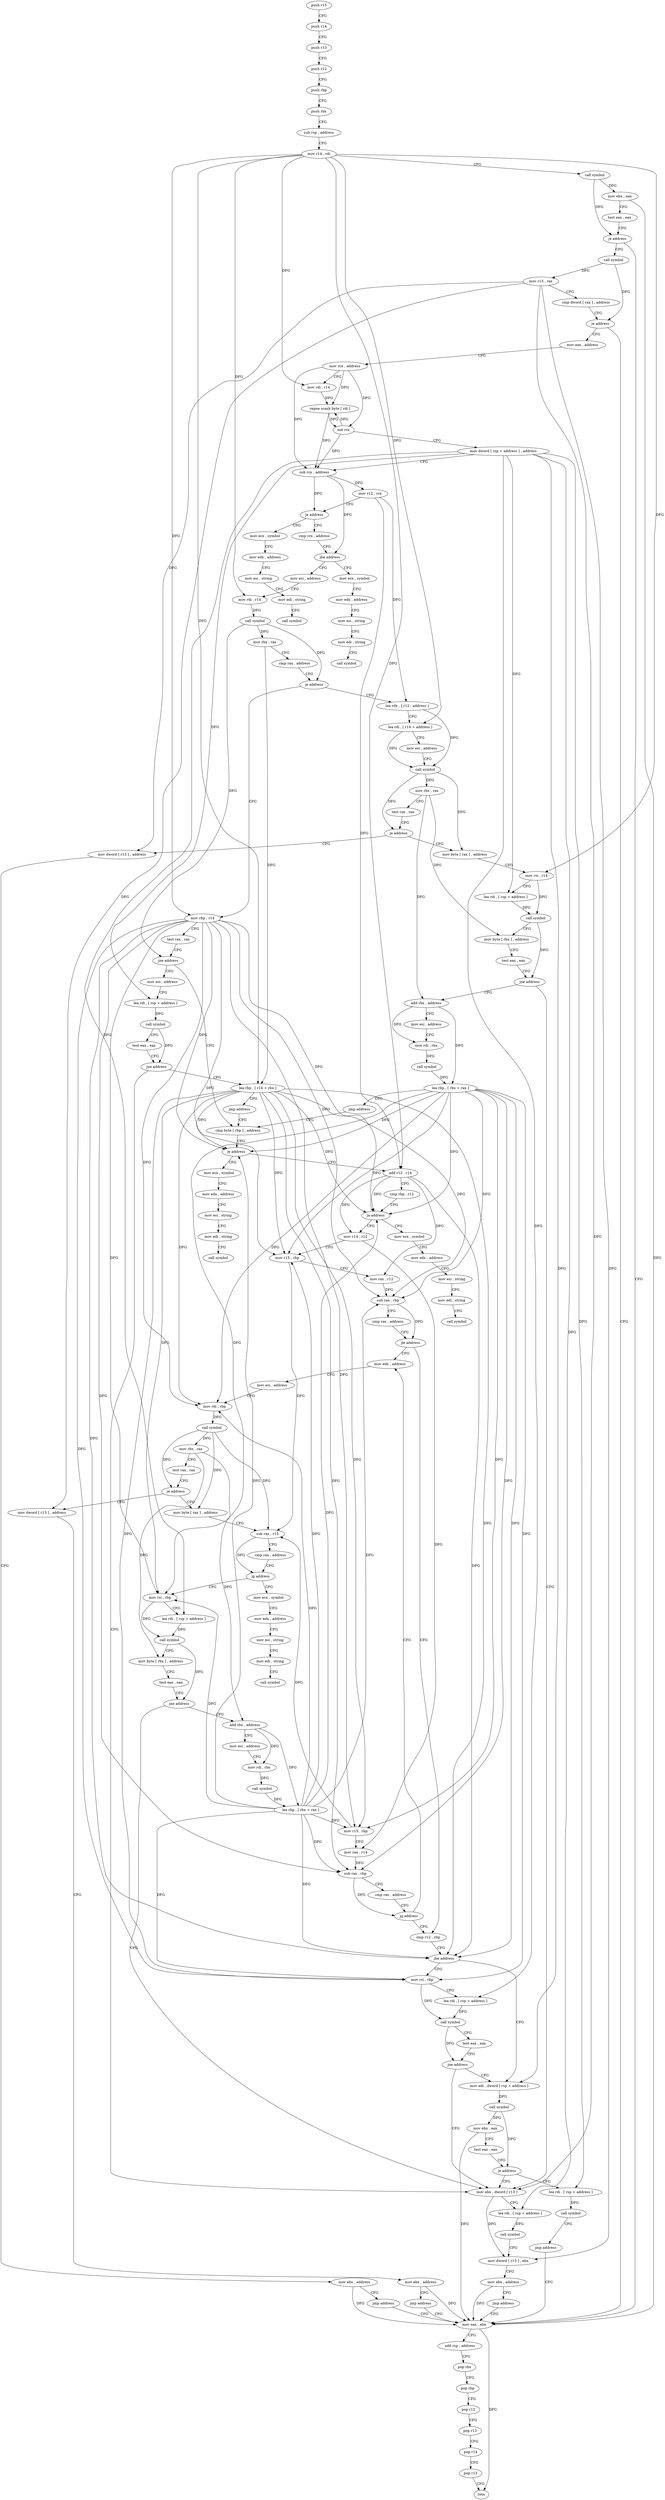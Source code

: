 digraph "func" {
"4397984" [label = "push r15" ]
"4397986" [label = "push r14" ]
"4397988" [label = "push r13" ]
"4397990" [label = "push r12" ]
"4397992" [label = "push rbp" ]
"4397993" [label = "push rbx" ]
"4397994" [label = "sub rsp , address" ]
"4397998" [label = "mov r14 , rdi" ]
"4398001" [label = "call symbol" ]
"4398006" [label = "mov ebx , eax" ]
"4398008" [label = "test eax , eax" ]
"4398010" [label = "je address" ]
"4398025" [label = "mov eax , ebx" ]
"4398012" [label = "call symbol" ]
"4398027" [label = "add rsp , address" ]
"4398031" [label = "pop rbx" ]
"4398032" [label = "pop rbp" ]
"4398033" [label = "pop r12" ]
"4398035" [label = "pop r13" ]
"4398037" [label = "pop r14" ]
"4398039" [label = "pop r15" ]
"4398041" [label = "retn" ]
"4398017" [label = "mov r13 , rax" ]
"4398020" [label = "cmp dword [ rax ] , address" ]
"4398023" [label = "je address" ]
"4398042" [label = "mov eax , address" ]
"4398047" [label = "mov rcx , address" ]
"4398054" [label = "mov rdi , r14" ]
"4398057" [label = "repne scasb byte [ rdi ]" ]
"4398059" [label = "not rcx" ]
"4398062" [label = "mov dword [ rsp + address ] , address" ]
"4398070" [label = "sub rcx , address" ]
"4398074" [label = "mov r12 , rcx" ]
"4398077" [label = "je address" ]
"4398351" [label = "mov ecx , symbol" ]
"4398083" [label = "cmp rcx , address" ]
"4398356" [label = "mov edx , address" ]
"4398361" [label = "mov esi , string" ]
"4398366" [label = "mov edi , string" ]
"4398371" [label = "call symbol" ]
"4398090" [label = "jbe address" ]
"4398376" [label = "mov ecx , symbol" ]
"4398096" [label = "mov esi , address" ]
"4398381" [label = "mov edx , address" ]
"4398386" [label = "mov esi , string" ]
"4398391" [label = "mov edi , string" ]
"4398396" [label = "call symbol" ]
"4398101" [label = "mov rdi , r14" ]
"4398104" [label = "call symbol" ]
"4398109" [label = "mov rbx , rax" ]
"4398112" [label = "cmp rax , address" ]
"4398116" [label = "je address" ]
"4398401" [label = "lea rdx , [ r12 - address ]" ]
"4398122" [label = "mov rbp , r14" ]
"4398406" [label = "lea rdi , [ r14 + address ]" ]
"4398410" [label = "mov esi , address" ]
"4398415" [label = "call symbol" ]
"4398420" [label = "mov rbx , rax" ]
"4398423" [label = "test rax , rax" ]
"4398426" [label = "je address" ]
"4398477" [label = "mov dword [ r13 ] , address" ]
"4398428" [label = "mov byte [ rax ] , address" ]
"4398125" [label = "test rax , rax" ]
"4398128" [label = "jne address" ]
"4398495" [label = "mov esi , address" ]
"4398134" [label = "cmp byte [ rbp ] , address" ]
"4398485" [label = "mov ebx , address" ]
"4398490" [label = "jmp address" ]
"4398431" [label = "mov rsi , r14" ]
"4398434" [label = "lea rdi , [ rsp + address ]" ]
"4398439" [label = "call symbol" ]
"4398444" [label = "mov byte [ rbx ] , address" ]
"4398447" [label = "test eax , eax" ]
"4398449" [label = "jne address" ]
"4398323" [label = "mov ebx , dword [ r13 ]" ]
"4398451" [label = "add rbx , address" ]
"4398500" [label = "lea rdi , [ rsp + address ]" ]
"4398505" [label = "call symbol" ]
"4398510" [label = "test eax , eax" ]
"4398512" [label = "jne address" ]
"4398518" [label = "lea rbp , [ r14 + rbx ]" ]
"4398138" [label = "je address" ]
"4398527" [label = "mov ecx , symbol" ]
"4398144" [label = "add r12 , r14" ]
"4398327" [label = "lea rdi , [ rsp + address ]" ]
"4398332" [label = "call symbol" ]
"4398337" [label = "mov dword [ r13 ] , ebx" ]
"4398341" [label = "mov ebx , address" ]
"4398346" [label = "jmp address" ]
"4398455" [label = "mov esi , address" ]
"4398460" [label = "mov rdi , rbx" ]
"4398463" [label = "call symbol" ]
"4398468" [label = "lea rbp , [ rbx + rax ]" ]
"4398472" [label = "jmp address" ]
"4398522" [label = "jmp address" ]
"4398532" [label = "mov edx , address" ]
"4398537" [label = "mov esi , string" ]
"4398542" [label = "mov edi , string" ]
"4398547" [label = "call symbol" ]
"4398147" [label = "cmp rbp , r12" ]
"4398150" [label = "ja address" ]
"4398552" [label = "mov ecx , symbol" ]
"4398156" [label = "mov r14 , r12" ]
"4398557" [label = "mov edx , address" ]
"4398562" [label = "mov esi , string" ]
"4398567" [label = "mov edi , string" ]
"4398572" [label = "call symbol" ]
"4398159" [label = "mov r15 , rbp" ]
"4398162" [label = "mov rax , r12" ]
"4398165" [label = "sub rax , rbp" ]
"4398168" [label = "cmp rax , address" ]
"4398174" [label = "jle address" ]
"4398282" [label = "cmp r12 , rbp" ]
"4398176" [label = "mov edx , address" ]
"4398285" [label = "jbe address" ]
"4398304" [label = "mov edi , dword [ rsp + address ]" ]
"4398287" [label = "mov rsi , rbp" ]
"4398181" [label = "mov esi , address" ]
"4398186" [label = "mov rdi , rbp" ]
"4398189" [label = "call symbol" ]
"4398194" [label = "mov rbx , rax" ]
"4398197" [label = "test rax , rax" ]
"4398200" [label = "je address" ]
"4398577" [label = "mov dword [ r13 ] , address" ]
"4398206" [label = "mov byte [ rax ] , address" ]
"4398308" [label = "call symbol" ]
"4398313" [label = "mov ebx , eax" ]
"4398315" [label = "test eax , eax" ]
"4398317" [label = "je address" ]
"4398620" [label = "lea rdi , [ rsp + address ]" ]
"4398290" [label = "lea rdi , [ rsp + address ]" ]
"4398295" [label = "call symbol" ]
"4398300" [label = "test eax , eax" ]
"4398302" [label = "jne address" ]
"4398585" [label = "mov ebx , address" ]
"4398590" [label = "jmp address" ]
"4398209" [label = "sub rax , r15" ]
"4398212" [label = "cmp rax , address" ]
"4398218" [label = "jg address" ]
"4398595" [label = "mov ecx , symbol" ]
"4398224" [label = "mov rsi , rbp" ]
"4398625" [label = "call symbol" ]
"4398630" [label = "jmp address" ]
"4398600" [label = "mov edx , address" ]
"4398605" [label = "mov esi , string" ]
"4398610" [label = "mov edi , string" ]
"4398615" [label = "call symbol" ]
"4398227" [label = "lea rdi , [ rsp + address ]" ]
"4398232" [label = "call symbol" ]
"4398237" [label = "mov byte [ rbx ] , address" ]
"4398240" [label = "test eax , eax" ]
"4398242" [label = "jne address" ]
"4398244" [label = "add rbx , address" ]
"4398248" [label = "mov esi , address" ]
"4398253" [label = "mov rdi , rbx" ]
"4398256" [label = "call symbol" ]
"4398261" [label = "lea rbp , [ rbx + rax ]" ]
"4398265" [label = "mov r15 , rbp" ]
"4398268" [label = "mov rax , r14" ]
"4398271" [label = "sub rax , rbp" ]
"4398274" [label = "cmp rax , address" ]
"4398280" [label = "jg address" ]
"4397984" -> "4397986" [ label = "CFG" ]
"4397986" -> "4397988" [ label = "CFG" ]
"4397988" -> "4397990" [ label = "CFG" ]
"4397990" -> "4397992" [ label = "CFG" ]
"4397992" -> "4397993" [ label = "CFG" ]
"4397993" -> "4397994" [ label = "CFG" ]
"4397994" -> "4397998" [ label = "CFG" ]
"4397998" -> "4398001" [ label = "CFG" ]
"4397998" -> "4398054" [ label = "DFG" ]
"4397998" -> "4398101" [ label = "DFG" ]
"4397998" -> "4398406" [ label = "DFG" ]
"4397998" -> "4398122" [ label = "DFG" ]
"4397998" -> "4398431" [ label = "DFG" ]
"4397998" -> "4398518" [ label = "DFG" ]
"4397998" -> "4398144" [ label = "DFG" ]
"4398001" -> "4398006" [ label = "DFG" ]
"4398001" -> "4398010" [ label = "DFG" ]
"4398006" -> "4398008" [ label = "CFG" ]
"4398006" -> "4398025" [ label = "DFG" ]
"4398008" -> "4398010" [ label = "CFG" ]
"4398010" -> "4398025" [ label = "CFG" ]
"4398010" -> "4398012" [ label = "CFG" ]
"4398025" -> "4398027" [ label = "CFG" ]
"4398025" -> "4398041" [ label = "DFG" ]
"4398012" -> "4398017" [ label = "DFG" ]
"4398012" -> "4398023" [ label = "DFG" ]
"4398027" -> "4398031" [ label = "CFG" ]
"4398031" -> "4398032" [ label = "CFG" ]
"4398032" -> "4398033" [ label = "CFG" ]
"4398033" -> "4398035" [ label = "CFG" ]
"4398035" -> "4398037" [ label = "CFG" ]
"4398037" -> "4398039" [ label = "CFG" ]
"4398039" -> "4398041" [ label = "CFG" ]
"4398017" -> "4398020" [ label = "CFG" ]
"4398017" -> "4398477" [ label = "DFG" ]
"4398017" -> "4398323" [ label = "DFG" ]
"4398017" -> "4398337" [ label = "DFG" ]
"4398017" -> "4398577" [ label = "DFG" ]
"4398020" -> "4398023" [ label = "CFG" ]
"4398023" -> "4398042" [ label = "CFG" ]
"4398023" -> "4398025" [ label = "CFG" ]
"4398042" -> "4398047" [ label = "CFG" ]
"4398047" -> "4398054" [ label = "CFG" ]
"4398047" -> "4398057" [ label = "DFG" ]
"4398047" -> "4398059" [ label = "DFG" ]
"4398047" -> "4398070" [ label = "DFG" ]
"4398054" -> "4398057" [ label = "DFG" ]
"4398057" -> "4398059" [ label = "DFG" ]
"4398057" -> "4398070" [ label = "DFG" ]
"4398059" -> "4398062" [ label = "CFG" ]
"4398059" -> "4398057" [ label = "DFG" ]
"4398059" -> "4398070" [ label = "DFG" ]
"4398062" -> "4398070" [ label = "CFG" ]
"4398062" -> "4398304" [ label = "DFG" ]
"4398062" -> "4398434" [ label = "DFG" ]
"4398062" -> "4398500" [ label = "DFG" ]
"4398062" -> "4398327" [ label = "DFG" ]
"4398062" -> "4398290" [ label = "DFG" ]
"4398062" -> "4398620" [ label = "DFG" ]
"4398062" -> "4398227" [ label = "DFG" ]
"4398070" -> "4398074" [ label = "DFG" ]
"4398070" -> "4398090" [ label = "DFG" ]
"4398070" -> "4398077" [ label = "DFG" ]
"4398074" -> "4398077" [ label = "CFG" ]
"4398074" -> "4398401" [ label = "DFG" ]
"4398074" -> "4398144" [ label = "DFG" ]
"4398077" -> "4398351" [ label = "CFG" ]
"4398077" -> "4398083" [ label = "CFG" ]
"4398351" -> "4398356" [ label = "CFG" ]
"4398083" -> "4398090" [ label = "CFG" ]
"4398356" -> "4398361" [ label = "CFG" ]
"4398361" -> "4398366" [ label = "CFG" ]
"4398366" -> "4398371" [ label = "CFG" ]
"4398090" -> "4398376" [ label = "CFG" ]
"4398090" -> "4398096" [ label = "CFG" ]
"4398376" -> "4398381" [ label = "CFG" ]
"4398096" -> "4398101" [ label = "CFG" ]
"4398381" -> "4398386" [ label = "CFG" ]
"4398386" -> "4398391" [ label = "CFG" ]
"4398391" -> "4398396" [ label = "CFG" ]
"4398101" -> "4398104" [ label = "DFG" ]
"4398104" -> "4398109" [ label = "DFG" ]
"4398104" -> "4398116" [ label = "DFG" ]
"4398104" -> "4398128" [ label = "DFG" ]
"4398109" -> "4398112" [ label = "CFG" ]
"4398109" -> "4398518" [ label = "DFG" ]
"4398112" -> "4398116" [ label = "CFG" ]
"4398116" -> "4398401" [ label = "CFG" ]
"4398116" -> "4398122" [ label = "CFG" ]
"4398401" -> "4398406" [ label = "CFG" ]
"4398401" -> "4398415" [ label = "DFG" ]
"4398122" -> "4398125" [ label = "CFG" ]
"4398122" -> "4398138" [ label = "DFG" ]
"4398122" -> "4398150" [ label = "DFG" ]
"4398122" -> "4398159" [ label = "DFG" ]
"4398122" -> "4398165" [ label = "DFG" ]
"4398122" -> "4398285" [ label = "DFG" ]
"4398122" -> "4398186" [ label = "DFG" ]
"4398122" -> "4398287" [ label = "DFG" ]
"4398122" -> "4398224" [ label = "DFG" ]
"4398122" -> "4398265" [ label = "DFG" ]
"4398122" -> "4398271" [ label = "DFG" ]
"4398406" -> "4398410" [ label = "CFG" ]
"4398406" -> "4398415" [ label = "DFG" ]
"4398410" -> "4398415" [ label = "CFG" ]
"4398415" -> "4398420" [ label = "DFG" ]
"4398415" -> "4398426" [ label = "DFG" ]
"4398415" -> "4398428" [ label = "DFG" ]
"4398420" -> "4398423" [ label = "CFG" ]
"4398420" -> "4398444" [ label = "DFG" ]
"4398420" -> "4398451" [ label = "DFG" ]
"4398423" -> "4398426" [ label = "CFG" ]
"4398426" -> "4398477" [ label = "CFG" ]
"4398426" -> "4398428" [ label = "CFG" ]
"4398477" -> "4398485" [ label = "CFG" ]
"4398428" -> "4398431" [ label = "CFG" ]
"4398125" -> "4398128" [ label = "CFG" ]
"4398128" -> "4398495" [ label = "CFG" ]
"4398128" -> "4398134" [ label = "CFG" ]
"4398495" -> "4398500" [ label = "CFG" ]
"4398134" -> "4398138" [ label = "CFG" ]
"4398485" -> "4398490" [ label = "CFG" ]
"4398485" -> "4398025" [ label = "DFG" ]
"4398490" -> "4398025" [ label = "CFG" ]
"4398431" -> "4398434" [ label = "CFG" ]
"4398431" -> "4398439" [ label = "DFG" ]
"4398434" -> "4398439" [ label = "DFG" ]
"4398439" -> "4398444" [ label = "CFG" ]
"4398439" -> "4398449" [ label = "DFG" ]
"4398444" -> "4398447" [ label = "CFG" ]
"4398447" -> "4398449" [ label = "CFG" ]
"4398449" -> "4398323" [ label = "CFG" ]
"4398449" -> "4398451" [ label = "CFG" ]
"4398323" -> "4398327" [ label = "CFG" ]
"4398323" -> "4398337" [ label = "DFG" ]
"4398451" -> "4398455" [ label = "CFG" ]
"4398451" -> "4398460" [ label = "DFG" ]
"4398451" -> "4398468" [ label = "DFG" ]
"4398500" -> "4398505" [ label = "DFG" ]
"4398505" -> "4398510" [ label = "CFG" ]
"4398505" -> "4398512" [ label = "DFG" ]
"4398510" -> "4398512" [ label = "CFG" ]
"4398512" -> "4398323" [ label = "CFG" ]
"4398512" -> "4398518" [ label = "CFG" ]
"4398518" -> "4398522" [ label = "CFG" ]
"4398518" -> "4398138" [ label = "DFG" ]
"4398518" -> "4398150" [ label = "DFG" ]
"4398518" -> "4398159" [ label = "DFG" ]
"4398518" -> "4398165" [ label = "DFG" ]
"4398518" -> "4398285" [ label = "DFG" ]
"4398518" -> "4398186" [ label = "DFG" ]
"4398518" -> "4398287" [ label = "DFG" ]
"4398518" -> "4398224" [ label = "DFG" ]
"4398518" -> "4398265" [ label = "DFG" ]
"4398518" -> "4398271" [ label = "DFG" ]
"4398138" -> "4398527" [ label = "CFG" ]
"4398138" -> "4398144" [ label = "CFG" ]
"4398527" -> "4398532" [ label = "CFG" ]
"4398144" -> "4398147" [ label = "CFG" ]
"4398144" -> "4398150" [ label = "DFG" ]
"4398144" -> "4398156" [ label = "DFG" ]
"4398144" -> "4398162" [ label = "DFG" ]
"4398144" -> "4398285" [ label = "DFG" ]
"4398327" -> "4398332" [ label = "DFG" ]
"4398332" -> "4398337" [ label = "CFG" ]
"4398337" -> "4398341" [ label = "CFG" ]
"4398341" -> "4398346" [ label = "CFG" ]
"4398341" -> "4398025" [ label = "DFG" ]
"4398346" -> "4398025" [ label = "CFG" ]
"4398455" -> "4398460" [ label = "CFG" ]
"4398460" -> "4398463" [ label = "DFG" ]
"4398463" -> "4398468" [ label = "DFG" ]
"4398468" -> "4398472" [ label = "CFG" ]
"4398468" -> "4398138" [ label = "DFG" ]
"4398468" -> "4398150" [ label = "DFG" ]
"4398468" -> "4398159" [ label = "DFG" ]
"4398468" -> "4398165" [ label = "DFG" ]
"4398468" -> "4398285" [ label = "DFG" ]
"4398468" -> "4398186" [ label = "DFG" ]
"4398468" -> "4398287" [ label = "DFG" ]
"4398468" -> "4398224" [ label = "DFG" ]
"4398468" -> "4398265" [ label = "DFG" ]
"4398468" -> "4398271" [ label = "DFG" ]
"4398472" -> "4398134" [ label = "CFG" ]
"4398522" -> "4398134" [ label = "CFG" ]
"4398532" -> "4398537" [ label = "CFG" ]
"4398537" -> "4398542" [ label = "CFG" ]
"4398542" -> "4398547" [ label = "CFG" ]
"4398147" -> "4398150" [ label = "CFG" ]
"4398150" -> "4398552" [ label = "CFG" ]
"4398150" -> "4398156" [ label = "CFG" ]
"4398552" -> "4398557" [ label = "CFG" ]
"4398156" -> "4398159" [ label = "CFG" ]
"4398156" -> "4398268" [ label = "DFG" ]
"4398557" -> "4398562" [ label = "CFG" ]
"4398562" -> "4398567" [ label = "CFG" ]
"4398567" -> "4398572" [ label = "CFG" ]
"4398159" -> "4398162" [ label = "CFG" ]
"4398159" -> "4398209" [ label = "DFG" ]
"4398162" -> "4398165" [ label = "DFG" ]
"4398165" -> "4398168" [ label = "CFG" ]
"4398165" -> "4398174" [ label = "DFG" ]
"4398168" -> "4398174" [ label = "CFG" ]
"4398174" -> "4398282" [ label = "CFG" ]
"4398174" -> "4398176" [ label = "CFG" ]
"4398282" -> "4398285" [ label = "CFG" ]
"4398176" -> "4398181" [ label = "CFG" ]
"4398285" -> "4398304" [ label = "CFG" ]
"4398285" -> "4398287" [ label = "CFG" ]
"4398304" -> "4398308" [ label = "DFG" ]
"4398287" -> "4398290" [ label = "CFG" ]
"4398287" -> "4398295" [ label = "DFG" ]
"4398181" -> "4398186" [ label = "CFG" ]
"4398186" -> "4398189" [ label = "DFG" ]
"4398189" -> "4398194" [ label = "DFG" ]
"4398189" -> "4398200" [ label = "DFG" ]
"4398189" -> "4398206" [ label = "DFG" ]
"4398189" -> "4398209" [ label = "DFG" ]
"4398194" -> "4398197" [ label = "CFG" ]
"4398194" -> "4398237" [ label = "DFG" ]
"4398194" -> "4398244" [ label = "DFG" ]
"4398197" -> "4398200" [ label = "CFG" ]
"4398200" -> "4398577" [ label = "CFG" ]
"4398200" -> "4398206" [ label = "CFG" ]
"4398577" -> "4398585" [ label = "CFG" ]
"4398206" -> "4398209" [ label = "CFG" ]
"4398308" -> "4398313" [ label = "DFG" ]
"4398308" -> "4398317" [ label = "DFG" ]
"4398313" -> "4398315" [ label = "CFG" ]
"4398313" -> "4398025" [ label = "DFG" ]
"4398315" -> "4398317" [ label = "CFG" ]
"4398317" -> "4398620" [ label = "CFG" ]
"4398317" -> "4398323" [ label = "CFG" ]
"4398620" -> "4398625" [ label = "DFG" ]
"4398290" -> "4398295" [ label = "DFG" ]
"4398295" -> "4398300" [ label = "CFG" ]
"4398295" -> "4398302" [ label = "DFG" ]
"4398300" -> "4398302" [ label = "CFG" ]
"4398302" -> "4398323" [ label = "CFG" ]
"4398302" -> "4398304" [ label = "CFG" ]
"4398585" -> "4398590" [ label = "CFG" ]
"4398585" -> "4398025" [ label = "DFG" ]
"4398590" -> "4398025" [ label = "CFG" ]
"4398209" -> "4398212" [ label = "CFG" ]
"4398209" -> "4398218" [ label = "DFG" ]
"4398212" -> "4398218" [ label = "CFG" ]
"4398218" -> "4398595" [ label = "CFG" ]
"4398218" -> "4398224" [ label = "CFG" ]
"4398595" -> "4398600" [ label = "CFG" ]
"4398224" -> "4398227" [ label = "CFG" ]
"4398224" -> "4398232" [ label = "DFG" ]
"4398625" -> "4398630" [ label = "CFG" ]
"4398630" -> "4398025" [ label = "CFG" ]
"4398600" -> "4398605" [ label = "CFG" ]
"4398605" -> "4398610" [ label = "CFG" ]
"4398610" -> "4398615" [ label = "CFG" ]
"4398227" -> "4398232" [ label = "DFG" ]
"4398232" -> "4398237" [ label = "CFG" ]
"4398232" -> "4398242" [ label = "DFG" ]
"4398237" -> "4398240" [ label = "CFG" ]
"4398240" -> "4398242" [ label = "CFG" ]
"4398242" -> "4398323" [ label = "CFG" ]
"4398242" -> "4398244" [ label = "CFG" ]
"4398244" -> "4398248" [ label = "CFG" ]
"4398244" -> "4398253" [ label = "DFG" ]
"4398244" -> "4398261" [ label = "DFG" ]
"4398248" -> "4398253" [ label = "CFG" ]
"4398253" -> "4398256" [ label = "DFG" ]
"4398256" -> "4398261" [ label = "DFG" ]
"4398261" -> "4398265" [ label = "DFG" ]
"4398261" -> "4398138" [ label = "DFG" ]
"4398261" -> "4398159" [ label = "DFG" ]
"4398261" -> "4398165" [ label = "DFG" ]
"4398261" -> "4398285" [ label = "DFG" ]
"4398261" -> "4398186" [ label = "DFG" ]
"4398261" -> "4398287" [ label = "DFG" ]
"4398261" -> "4398224" [ label = "DFG" ]
"4398261" -> "4398150" [ label = "DFG" ]
"4398261" -> "4398271" [ label = "DFG" ]
"4398265" -> "4398268" [ label = "CFG" ]
"4398265" -> "4398209" [ label = "DFG" ]
"4398268" -> "4398271" [ label = "DFG" ]
"4398271" -> "4398274" [ label = "CFG" ]
"4398271" -> "4398280" [ label = "DFG" ]
"4398274" -> "4398280" [ label = "CFG" ]
"4398280" -> "4398176" [ label = "CFG" ]
"4398280" -> "4398282" [ label = "CFG" ]
}
